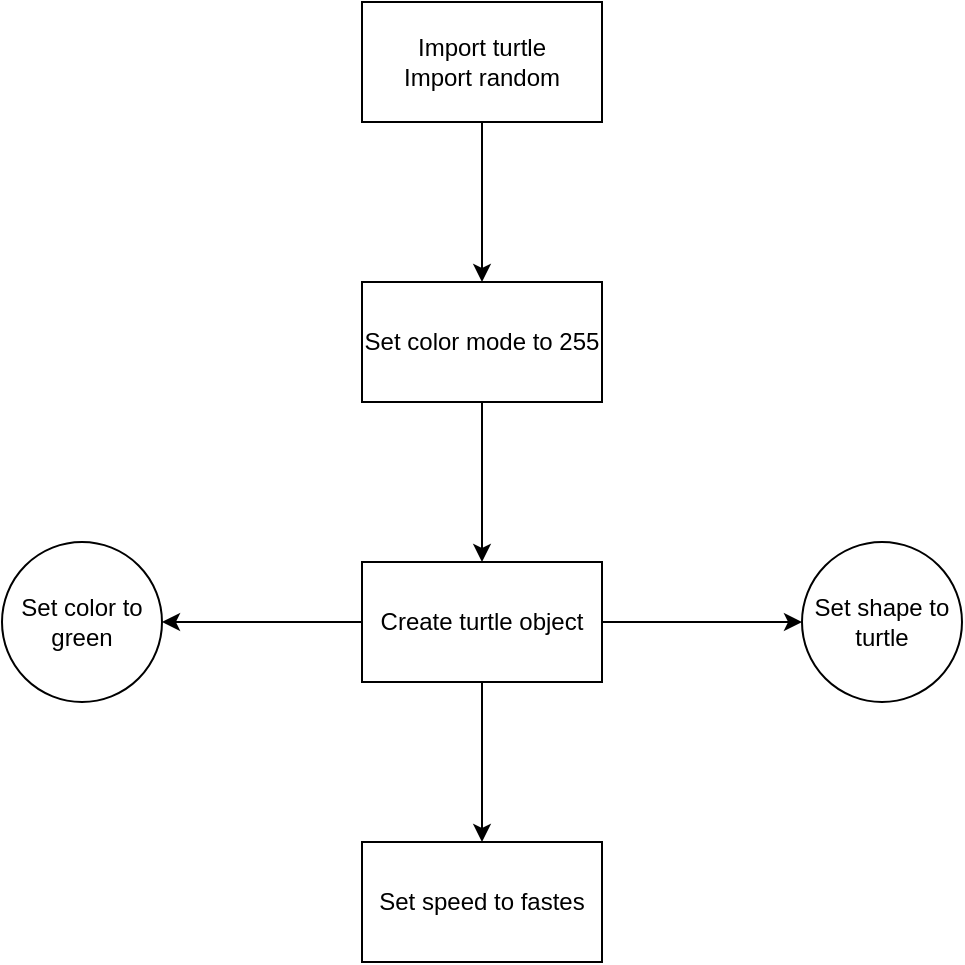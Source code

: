 <mxfile version="24.8.4">
  <diagram name="Page-1" id="5B27-9a1TbTx9ybN5ohG">
    <mxGraphModel dx="1185" dy="632" grid="1" gridSize="10" guides="1" tooltips="1" connect="1" arrows="1" fold="1" page="1" pageScale="1" pageWidth="850" pageHeight="1100" math="0" shadow="0">
      <root>
        <mxCell id="0" />
        <mxCell id="1" parent="0" />
        <mxCell id="8bzjtN-8V0s7yi2wJTmo-3" value="" style="edgeStyle=orthogonalEdgeStyle;rounded=0;orthogonalLoop=1;jettySize=auto;html=1;" edge="1" parent="1" source="8bzjtN-8V0s7yi2wJTmo-1" target="8bzjtN-8V0s7yi2wJTmo-2">
          <mxGeometry relative="1" as="geometry" />
        </mxCell>
        <mxCell id="8bzjtN-8V0s7yi2wJTmo-1" value="&lt;div&gt;Import turtle&lt;/div&gt;&lt;div&gt;Import random&lt;br&gt;&lt;/div&gt;" style="rounded=0;whiteSpace=wrap;html=1;" vertex="1" parent="1">
          <mxGeometry x="365" y="40" width="120" height="60" as="geometry" />
        </mxCell>
        <mxCell id="8bzjtN-8V0s7yi2wJTmo-5" value="" style="edgeStyle=orthogonalEdgeStyle;rounded=0;orthogonalLoop=1;jettySize=auto;html=1;" edge="1" parent="1" source="8bzjtN-8V0s7yi2wJTmo-2" target="8bzjtN-8V0s7yi2wJTmo-4">
          <mxGeometry relative="1" as="geometry" />
        </mxCell>
        <mxCell id="8bzjtN-8V0s7yi2wJTmo-2" value="Set color mode to 255" style="rounded=0;whiteSpace=wrap;html=1;" vertex="1" parent="1">
          <mxGeometry x="365" y="180" width="120" height="60" as="geometry" />
        </mxCell>
        <mxCell id="8bzjtN-8V0s7yi2wJTmo-7" value="" style="edgeStyle=orthogonalEdgeStyle;rounded=0;orthogonalLoop=1;jettySize=auto;html=1;" edge="1" parent="1" source="8bzjtN-8V0s7yi2wJTmo-4" target="8bzjtN-8V0s7yi2wJTmo-6">
          <mxGeometry relative="1" as="geometry" />
        </mxCell>
        <mxCell id="8bzjtN-8V0s7yi2wJTmo-9" value="" style="edgeStyle=orthogonalEdgeStyle;rounded=0;orthogonalLoop=1;jettySize=auto;html=1;" edge="1" parent="1" source="8bzjtN-8V0s7yi2wJTmo-4" target="8bzjtN-8V0s7yi2wJTmo-8">
          <mxGeometry relative="1" as="geometry" />
        </mxCell>
        <mxCell id="8bzjtN-8V0s7yi2wJTmo-11" value="" style="edgeStyle=orthogonalEdgeStyle;rounded=0;orthogonalLoop=1;jettySize=auto;html=1;" edge="1" parent="1" source="8bzjtN-8V0s7yi2wJTmo-4" target="8bzjtN-8V0s7yi2wJTmo-10">
          <mxGeometry relative="1" as="geometry" />
        </mxCell>
        <mxCell id="8bzjtN-8V0s7yi2wJTmo-4" value="Create turtle object " style="whiteSpace=wrap;html=1;rounded=0;" vertex="1" parent="1">
          <mxGeometry x="365" y="320" width="120" height="60" as="geometry" />
        </mxCell>
        <mxCell id="8bzjtN-8V0s7yi2wJTmo-6" value="Set shape to turtle" style="ellipse;whiteSpace=wrap;html=1;rounded=0;" vertex="1" parent="1">
          <mxGeometry x="585" y="310" width="80" height="80" as="geometry" />
        </mxCell>
        <mxCell id="8bzjtN-8V0s7yi2wJTmo-8" value="Set color to green" style="ellipse;whiteSpace=wrap;html=1;rounded=0;" vertex="1" parent="1">
          <mxGeometry x="185" y="310" width="80" height="80" as="geometry" />
        </mxCell>
        <mxCell id="8bzjtN-8V0s7yi2wJTmo-10" value="Set speed to fastes" style="whiteSpace=wrap;html=1;rounded=0;" vertex="1" parent="1">
          <mxGeometry x="365" y="460" width="120" height="60" as="geometry" />
        </mxCell>
      </root>
    </mxGraphModel>
  </diagram>
</mxfile>
